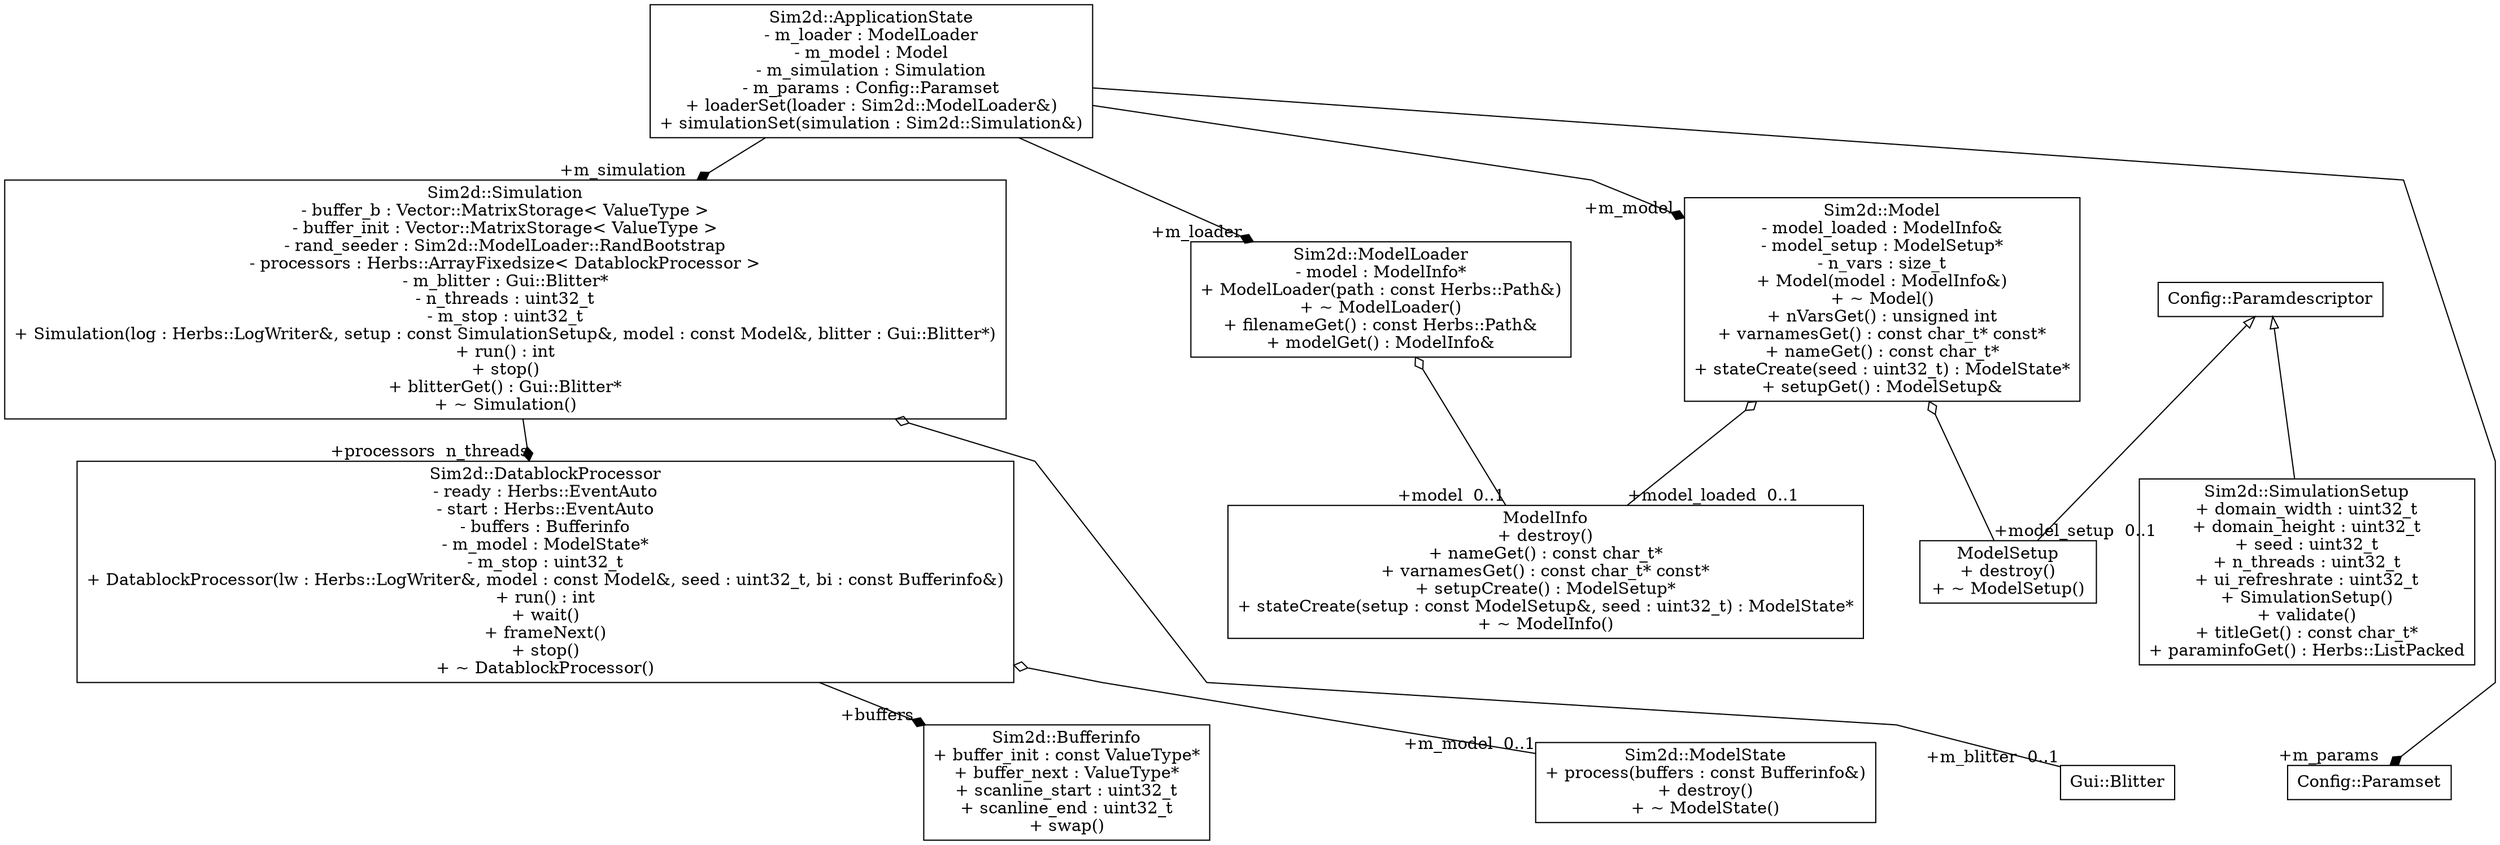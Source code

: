 # generated from /usr/local/umbrello/share/apps/umbrello/layouts/class-export.desktop
digraph G {
	graph [splines=polyline,rankdir=TB,outputorder=nodesfirst,ranksep=0.5,nodesep=0.5];
"KtHQ0zpvJF13" [shape=box,label="Sim2d::Bufferinfo\n+ buffer_init : const ValueType*\n+ buffer_next : ValueType*\n+ scanline_start : uint32_t\n+ scanline_end : uint32_t\n+ swap()",width="3.11111",height="1.25"];
"63xBxnlSgQMg" [shape=box,label="Sim2d::DatablockProcessor\n- ready : Herbs::EventAuto\n- start : Herbs::EventAuto\n- buffers : Bufferinfo\n- m_model : ModelState*\n- m_stop : uint32_t\n+ DatablockProcessor(lw : Herbs::LogWriter&, model : const Model&, seed : uint32_t, bi : const Bufferinfo&)\n+ run() : int\n+ wait()\n+ frameNext()\n+ stop()\n+ ~ DatablockProcessor()",width="10.1667",height="2.5"];
"P1VIeCWA8Ah1" [shape=box,label="Sim2d::ModelState\n+ process(buffers : const Bufferinfo&)\n+ destroy()\n+ ~ ModelState()",width="3.69444",height="0.930556"];
"SkRQ7ti1gil7" [shape=box,label="Sim2d::ModelLoader\n- model : ModelInfo*\n+ ModelLoader(path : const Herbs::Path&)\n+ ~ ModelLoader()\n+ filenameGet() : const Herbs::Path&\n+ modelGet() : ModelInfo&",width="4.08333",height="1.25"];
"LB8zDunMMwo5" [shape=box,label="Sim2d::Model\n- model_loaded : ModelInfo&\n- model_setup : ModelSetup*\n- n_vars : size_t\n+ Model(model : ModelInfo&)\n+ ~ Model()\n+ nVarsGet() : unsigned int\n+ varnamesGet() : const char_t* const*\n+ nameGet() : const char_t*\n+ stateCreate(seed : uint32_t) : ModelState*\n+ setupGet() : ModelSetup&",width="4.40278",height="2.29167"];
"cx2VYZ6Gpm2a" [shape=box,label="Sim2d::Simulation\n- buffer_b : Vector::MatrixStorage< ValueType >\n- buffer_init : Vector::MatrixStorage< ValueType >\n- rand_seeder : Sim2d::ModelLoader::RandBootstrap\n- processors : Herbs::ArrayFixedsize< DatablockProcessor >\n- m_blitter : Gui::Blitter*\n- n_threads : uint32_t\n- m_stop : uint32_t\n+ Simulation(log : Herbs::LogWriter&, setup : const SimulationSetup&, model : const Model&, blitter : Gui::Blitter*)\n+ run() : int\n+ stop()\n+ blitterGet() : Gui::Blitter*\n+ ~ Simulation()",width="10.7917",height="2.70833"];
"hUSPPEsPLZah" [shape=box,label="Sim2d::SimulationSetup\n+ domain_width : uint32_t\n+ domain_height : uint32_t\n+ seed : uint32_t\n+ n_threads : uint32_t\n+ ui_refreshrate : uint32_t\n+ SimulationSetup()\n+ validate()\n+ titleGet() : const char_t*\n+ paraminfoGet() : Herbs::ListPacked",width="3.58333",height="2.08333"];
"Ht2uTPtp3IFi" [shape=box,label="ModelSetup\n+ destroy()\n+ ~ ModelSetup()",width="2.08333",height="0.722222"];
"Zk3pFH00pKZz" [shape=box,label="Gui::Blitter",width="1.23611",height="0.402778"];
"EQTnl3Ta8V8H" [shape=box,label="Config::Paramdescriptor",width="1.83333",height="0.402778"];
"FgmpZhaRzpYg" [shape=box,label="Sim2d::ApplicationState\n- m_loader : ModelLoader\n- m_model : Model\n- m_simulation : Simulation\n- m_params : Config::Paramset\n+ loaderSet(loader : Sim2d::ModelLoader&)\n+ simulationSet(simulation : Sim2d::Simulation&)",width="4.61111",height="1.45833"];
"h4Xg2yqs0FVi" [shape=box,label="Config::Paramset",width="1.88889",height="0.402778"];
"F31YWtw3iiFN" [shape=box,label="ModelInfo\n+ destroy()\n+ nameGet() : const char_t*\n+ varnamesGet() : const char_t* const*\n+ setupCreate() : ModelSetup*\n+ stateCreate(setup : const ModelSetup&, seed : uint32_t) : ModelState*\n+ ~ ModelInfo()",width="7.02778",height="1.55556"];
"63xBxnlSgQMg" -> "KtHQ0zpvJF13" [weight=0.001,arrowhead=diamonds,label="",headlabel="+buffers  ",taillabel="  "];
"63xBxnlSgQMg" -> "P1VIeCWA8Ah1" [weight=0.001,arrowtail=odiamond,dir=back,label="",headlabel="+m_model  0..1",taillabel="  "];
"LB8zDunMMwo5" -> "Ht2uTPtp3IFi" [weight=0.001,arrowtail=odiamond,dir=back,label="",headlabel="+model_setup  0..1",taillabel="  "];
"cx2VYZ6Gpm2a" -> "63xBxnlSgQMg" [weight=0.001,arrowhead=diamonds,label="",headlabel="+processors  n_threads",taillabel="  "];
"cx2VYZ6Gpm2a" -> "Zk3pFH00pKZz" [weight=0.001,arrowtail=odiamond,dir=back,label="",headlabel="+m_blitter  0..1",taillabel="  "];
"EQTnl3Ta8V8H" -> "Ht2uTPtp3IFi" [weight=1.0,arrowtail=onormal,dir=back,label="",headlabel="  ",taillabel="  "];
"EQTnl3Ta8V8H" -> "hUSPPEsPLZah" [weight=1.0,arrowtail=onormal,dir=back,label="",headlabel="  ",taillabel="  "];
"FgmpZhaRzpYg" -> "SkRQ7ti1gil7" [weight=0.001,arrowhead=diamonds,label="",headlabel="+m_loader  ",taillabel="  "];
"FgmpZhaRzpYg" -> "LB8zDunMMwo5" [weight=0.001,arrowhead=diamonds,label="",headlabel="+m_model  ",taillabel="  "];
"FgmpZhaRzpYg" -> "cx2VYZ6Gpm2a" [weight=0.001,arrowhead=diamonds,label="",headlabel="+m_simulation  ",taillabel="  "];
"FgmpZhaRzpYg" -> "h4Xg2yqs0FVi" [weight=0.001,arrowhead=diamonds,label="",headlabel="+m_params  ",taillabel="  "];
"SkRQ7ti1gil7" -> "F31YWtw3iiFN" [weight=0.001,arrowtail=odiamond,dir=back,label="",headlabel="+model  0..1",taillabel="  "];
"LB8zDunMMwo5" -> "F31YWtw3iiFN" [weight=0.001,arrowtail=odiamond,dir=back,label="",headlabel="+model_loaded  0..1",taillabel="  "];

}
